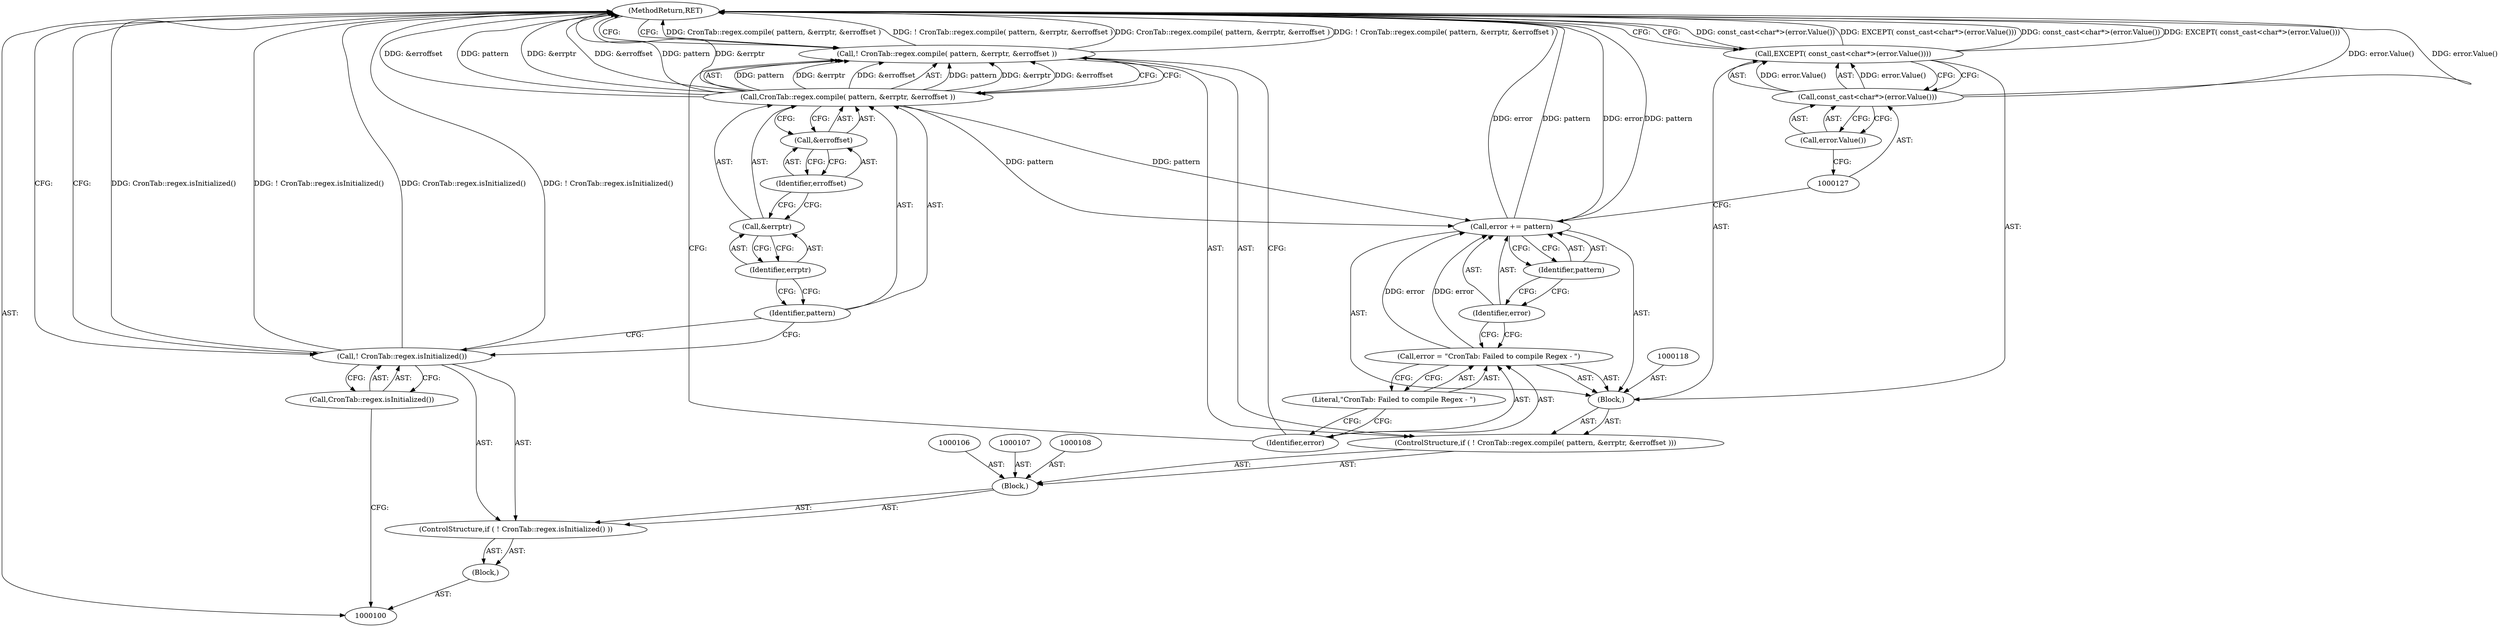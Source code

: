 digraph "1_htcondor_5e5571d1a431eb3c61977b6dd6ec90186ef79867_11" {
"1000129" [label="(MethodReturn,RET)"];
"1000101" [label="(Block,)"];
"1000102" [label="(ControlStructure,if ( ! CronTab::regex.isInitialized() ))"];
"1000103" [label="(Call,! CronTab::regex.isInitialized())"];
"1000104" [label="(Call,CronTab::regex.isInitialized())"];
"1000105" [label="(Block,)"];
"1000109" [label="(ControlStructure,if ( ! CronTab::regex.compile( pattern, &errptr, &erroffset )))"];
"1000110" [label="(Call,! CronTab::regex.compile( pattern, &errptr, &erroffset ))"];
"1000111" [label="(Call,CronTab::regex.compile( pattern, &errptr, &erroffset ))"];
"1000112" [label="(Identifier,pattern)"];
"1000113" [label="(Call,&errptr)"];
"1000114" [label="(Identifier,errptr)"];
"1000115" [label="(Call,&erroffset)"];
"1000116" [label="(Identifier,erroffset)"];
"1000117" [label="(Block,)"];
"1000119" [label="(Call,error = \"CronTab: Failed to compile Regex - \")"];
"1000120" [label="(Identifier,error)"];
"1000121" [label="(Literal,\"CronTab: Failed to compile Regex - \")"];
"1000122" [label="(Call,error += pattern)"];
"1000123" [label="(Identifier,error)"];
"1000124" [label="(Identifier,pattern)"];
"1000125" [label="(Call,EXCEPT( const_cast<char*>(error.Value())))"];
"1000126" [label="(Call,const_cast<char*>(error.Value()))"];
"1000128" [label="(Call,error.Value())"];
"1000129" -> "1000100"  [label="AST: "];
"1000129" -> "1000125"  [label="CFG: "];
"1000129" -> "1000110"  [label="CFG: "];
"1000129" -> "1000103"  [label="CFG: "];
"1000125" -> "1000129"  [label="DDG: const_cast<char*>(error.Value())"];
"1000125" -> "1000129"  [label="DDG: EXCEPT( const_cast<char*>(error.Value()))"];
"1000103" -> "1000129"  [label="DDG: CronTab::regex.isInitialized()"];
"1000103" -> "1000129"  [label="DDG: ! CronTab::regex.isInitialized()"];
"1000122" -> "1000129"  [label="DDG: error"];
"1000122" -> "1000129"  [label="DDG: pattern"];
"1000111" -> "1000129"  [label="DDG: &erroffset"];
"1000111" -> "1000129"  [label="DDG: pattern"];
"1000111" -> "1000129"  [label="DDG: &errptr"];
"1000126" -> "1000129"  [label="DDG: error.Value()"];
"1000110" -> "1000129"  [label="DDG: CronTab::regex.compile( pattern, &errptr, &erroffset )"];
"1000110" -> "1000129"  [label="DDG: ! CronTab::regex.compile( pattern, &errptr, &erroffset )"];
"1000101" -> "1000100"  [label="AST: "];
"1000102" -> "1000101"  [label="AST: "];
"1000102" -> "1000101"  [label="AST: "];
"1000103" -> "1000102"  [label="AST: "];
"1000105" -> "1000102"  [label="AST: "];
"1000103" -> "1000102"  [label="AST: "];
"1000103" -> "1000104"  [label="CFG: "];
"1000104" -> "1000103"  [label="AST: "];
"1000112" -> "1000103"  [label="CFG: "];
"1000129" -> "1000103"  [label="CFG: "];
"1000103" -> "1000129"  [label="DDG: CronTab::regex.isInitialized()"];
"1000103" -> "1000129"  [label="DDG: ! CronTab::regex.isInitialized()"];
"1000104" -> "1000103"  [label="AST: "];
"1000104" -> "1000100"  [label="CFG: "];
"1000103" -> "1000104"  [label="CFG: "];
"1000105" -> "1000102"  [label="AST: "];
"1000106" -> "1000105"  [label="AST: "];
"1000107" -> "1000105"  [label="AST: "];
"1000108" -> "1000105"  [label="AST: "];
"1000109" -> "1000105"  [label="AST: "];
"1000109" -> "1000105"  [label="AST: "];
"1000110" -> "1000109"  [label="AST: "];
"1000117" -> "1000109"  [label="AST: "];
"1000110" -> "1000109"  [label="AST: "];
"1000110" -> "1000111"  [label="CFG: "];
"1000111" -> "1000110"  [label="AST: "];
"1000120" -> "1000110"  [label="CFG: "];
"1000129" -> "1000110"  [label="CFG: "];
"1000110" -> "1000129"  [label="DDG: CronTab::regex.compile( pattern, &errptr, &erroffset )"];
"1000110" -> "1000129"  [label="DDG: ! CronTab::regex.compile( pattern, &errptr, &erroffset )"];
"1000111" -> "1000110"  [label="DDG: pattern"];
"1000111" -> "1000110"  [label="DDG: &errptr"];
"1000111" -> "1000110"  [label="DDG: &erroffset"];
"1000111" -> "1000110"  [label="AST: "];
"1000111" -> "1000115"  [label="CFG: "];
"1000112" -> "1000111"  [label="AST: "];
"1000113" -> "1000111"  [label="AST: "];
"1000115" -> "1000111"  [label="AST: "];
"1000110" -> "1000111"  [label="CFG: "];
"1000111" -> "1000129"  [label="DDG: &erroffset"];
"1000111" -> "1000129"  [label="DDG: pattern"];
"1000111" -> "1000129"  [label="DDG: &errptr"];
"1000111" -> "1000110"  [label="DDG: pattern"];
"1000111" -> "1000110"  [label="DDG: &errptr"];
"1000111" -> "1000110"  [label="DDG: &erroffset"];
"1000111" -> "1000122"  [label="DDG: pattern"];
"1000112" -> "1000111"  [label="AST: "];
"1000112" -> "1000103"  [label="CFG: "];
"1000114" -> "1000112"  [label="CFG: "];
"1000113" -> "1000111"  [label="AST: "];
"1000113" -> "1000114"  [label="CFG: "];
"1000114" -> "1000113"  [label="AST: "];
"1000116" -> "1000113"  [label="CFG: "];
"1000114" -> "1000113"  [label="AST: "];
"1000114" -> "1000112"  [label="CFG: "];
"1000113" -> "1000114"  [label="CFG: "];
"1000115" -> "1000111"  [label="AST: "];
"1000115" -> "1000116"  [label="CFG: "];
"1000116" -> "1000115"  [label="AST: "];
"1000111" -> "1000115"  [label="CFG: "];
"1000116" -> "1000115"  [label="AST: "];
"1000116" -> "1000113"  [label="CFG: "];
"1000115" -> "1000116"  [label="CFG: "];
"1000117" -> "1000109"  [label="AST: "];
"1000118" -> "1000117"  [label="AST: "];
"1000119" -> "1000117"  [label="AST: "];
"1000122" -> "1000117"  [label="AST: "];
"1000125" -> "1000117"  [label="AST: "];
"1000119" -> "1000117"  [label="AST: "];
"1000119" -> "1000121"  [label="CFG: "];
"1000120" -> "1000119"  [label="AST: "];
"1000121" -> "1000119"  [label="AST: "];
"1000123" -> "1000119"  [label="CFG: "];
"1000119" -> "1000122"  [label="DDG: error"];
"1000120" -> "1000119"  [label="AST: "];
"1000120" -> "1000110"  [label="CFG: "];
"1000121" -> "1000120"  [label="CFG: "];
"1000121" -> "1000119"  [label="AST: "];
"1000121" -> "1000120"  [label="CFG: "];
"1000119" -> "1000121"  [label="CFG: "];
"1000122" -> "1000117"  [label="AST: "];
"1000122" -> "1000124"  [label="CFG: "];
"1000123" -> "1000122"  [label="AST: "];
"1000124" -> "1000122"  [label="AST: "];
"1000127" -> "1000122"  [label="CFG: "];
"1000122" -> "1000129"  [label="DDG: error"];
"1000122" -> "1000129"  [label="DDG: pattern"];
"1000111" -> "1000122"  [label="DDG: pattern"];
"1000119" -> "1000122"  [label="DDG: error"];
"1000123" -> "1000122"  [label="AST: "];
"1000123" -> "1000119"  [label="CFG: "];
"1000124" -> "1000123"  [label="CFG: "];
"1000124" -> "1000122"  [label="AST: "];
"1000124" -> "1000123"  [label="CFG: "];
"1000122" -> "1000124"  [label="CFG: "];
"1000125" -> "1000117"  [label="AST: "];
"1000125" -> "1000126"  [label="CFG: "];
"1000126" -> "1000125"  [label="AST: "];
"1000129" -> "1000125"  [label="CFG: "];
"1000125" -> "1000129"  [label="DDG: const_cast<char*>(error.Value())"];
"1000125" -> "1000129"  [label="DDG: EXCEPT( const_cast<char*>(error.Value()))"];
"1000126" -> "1000125"  [label="DDG: error.Value()"];
"1000126" -> "1000125"  [label="AST: "];
"1000126" -> "1000128"  [label="CFG: "];
"1000127" -> "1000126"  [label="AST: "];
"1000128" -> "1000126"  [label="AST: "];
"1000125" -> "1000126"  [label="CFG: "];
"1000126" -> "1000129"  [label="DDG: error.Value()"];
"1000126" -> "1000125"  [label="DDG: error.Value()"];
"1000128" -> "1000126"  [label="AST: "];
"1000128" -> "1000127"  [label="CFG: "];
"1000126" -> "1000128"  [label="CFG: "];
}
